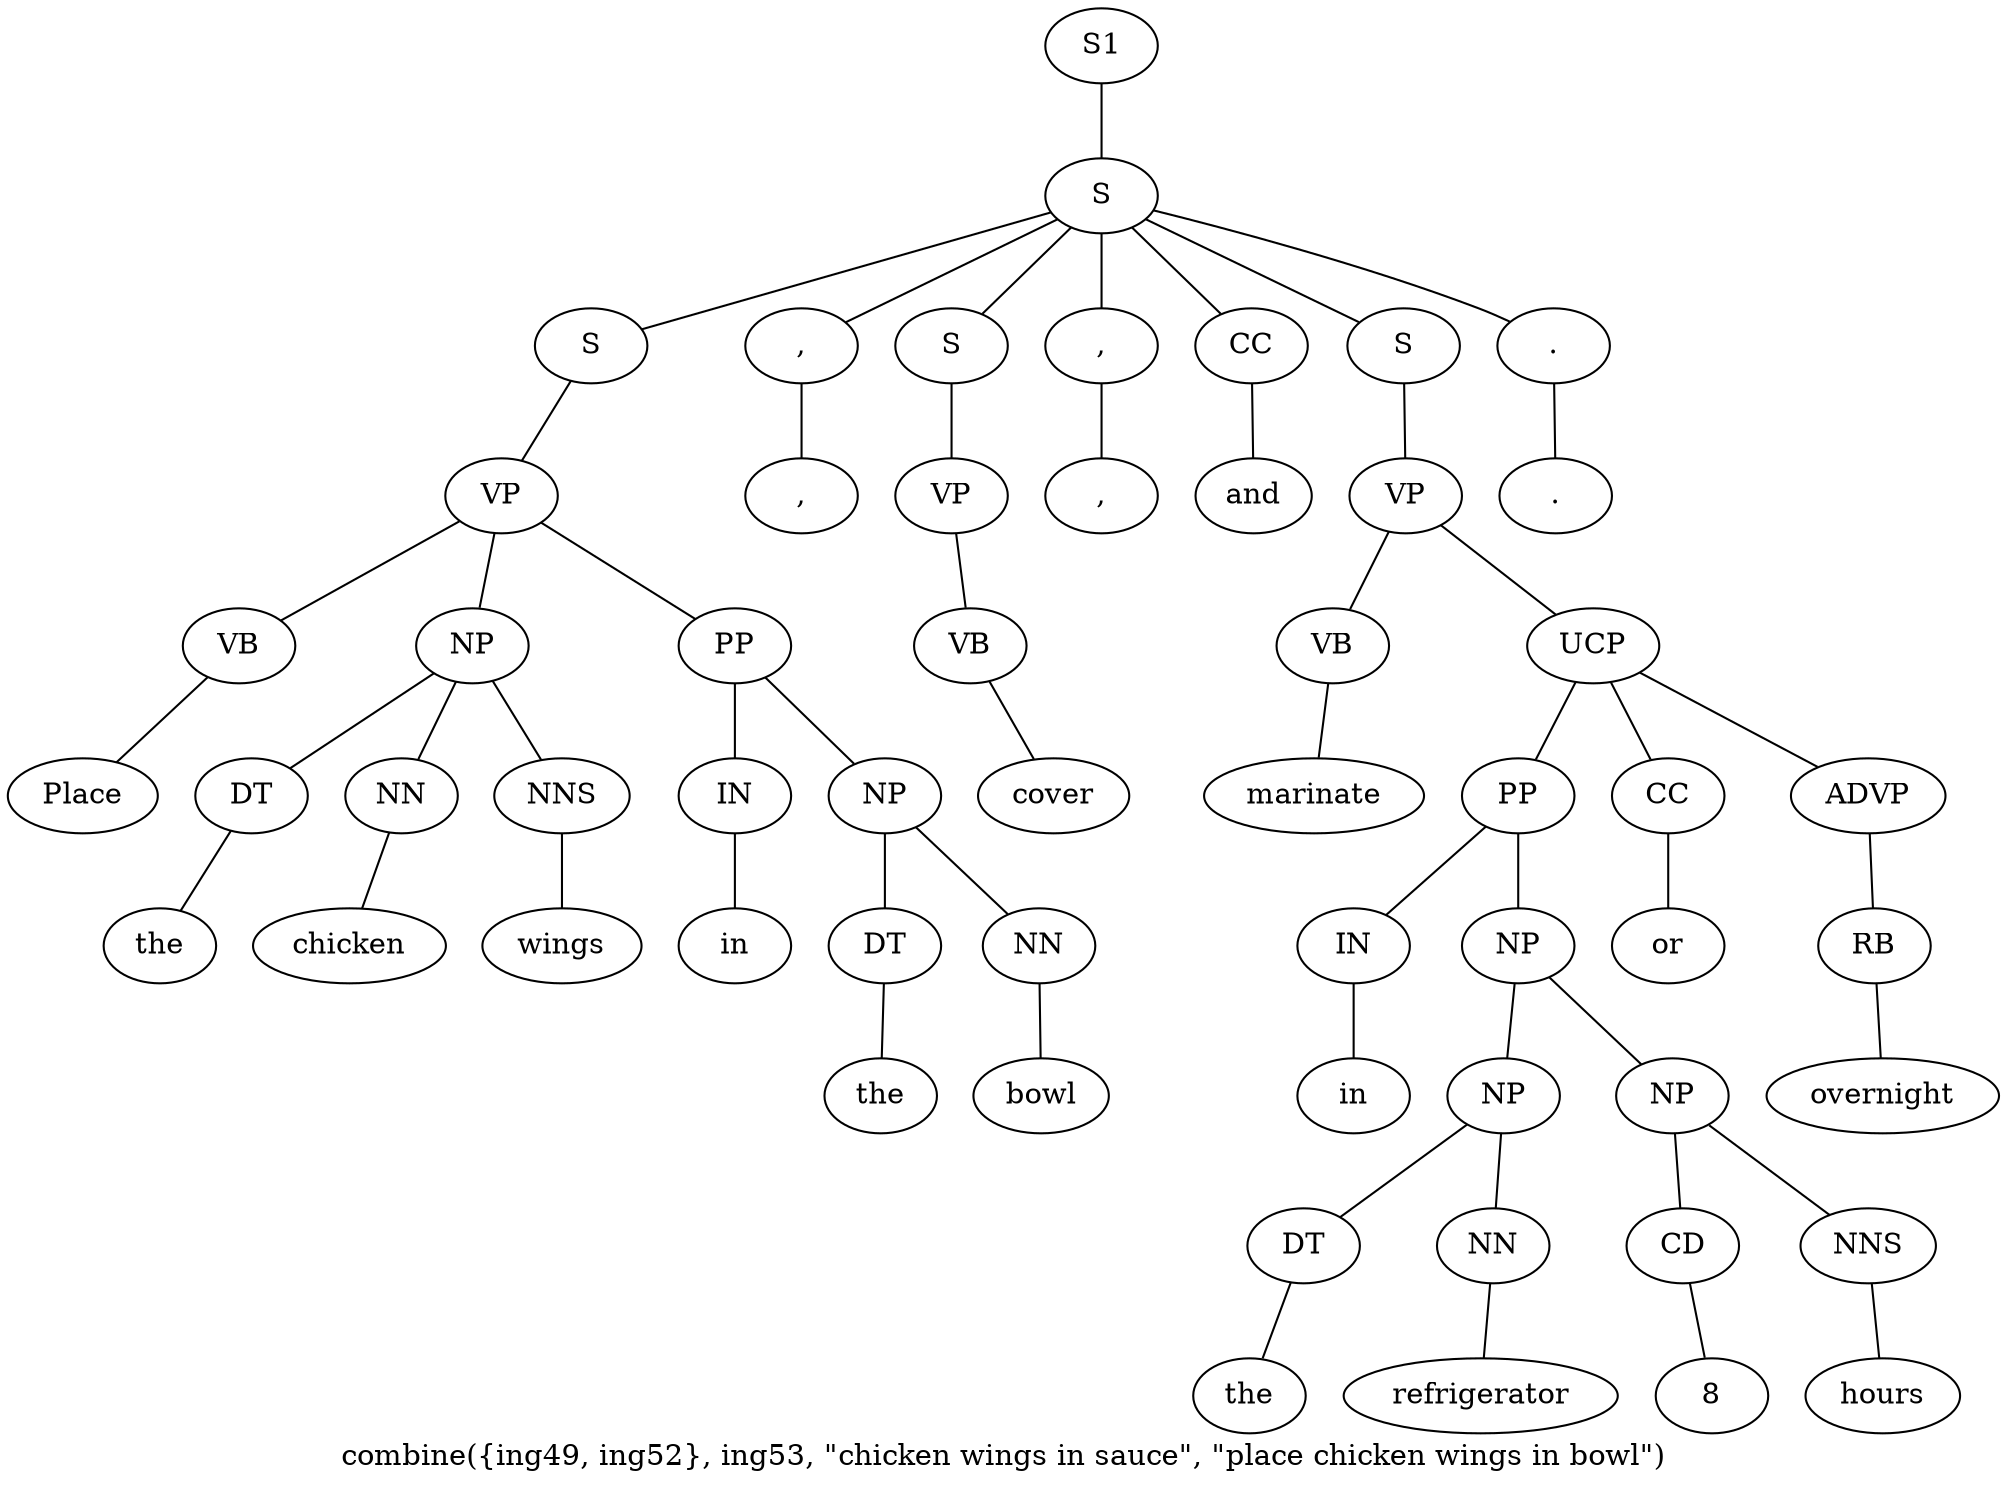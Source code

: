 graph SyntaxGraph {
	label = "combine({ing49, ing52}, ing53, \"chicken wings in sauce\", \"place chicken wings in bowl\")";
	Node0 [label="S1"];
	Node1 [label="S"];
	Node2 [label="S"];
	Node3 [label="VP"];
	Node4 [label="VB"];
	Node5 [label="Place"];
	Node6 [label="NP"];
	Node7 [label="DT"];
	Node8 [label="the"];
	Node9 [label="NN"];
	Node10 [label="chicken"];
	Node11 [label="NNS"];
	Node12 [label="wings"];
	Node13 [label="PP"];
	Node14 [label="IN"];
	Node15 [label="in"];
	Node16 [label="NP"];
	Node17 [label="DT"];
	Node18 [label="the"];
	Node19 [label="NN"];
	Node20 [label="bowl"];
	Node21 [label=","];
	Node22 [label=","];
	Node23 [label="S"];
	Node24 [label="VP"];
	Node25 [label="VB"];
	Node26 [label="cover"];
	Node27 [label=","];
	Node28 [label=","];
	Node29 [label="CC"];
	Node30 [label="and"];
	Node31 [label="S"];
	Node32 [label="VP"];
	Node33 [label="VB"];
	Node34 [label="marinate"];
	Node35 [label="UCP"];
	Node36 [label="PP"];
	Node37 [label="IN"];
	Node38 [label="in"];
	Node39 [label="NP"];
	Node40 [label="NP"];
	Node41 [label="DT"];
	Node42 [label="the"];
	Node43 [label="NN"];
	Node44 [label="refrigerator"];
	Node45 [label="NP"];
	Node46 [label="CD"];
	Node47 [label="8"];
	Node48 [label="NNS"];
	Node49 [label="hours"];
	Node50 [label="CC"];
	Node51 [label="or"];
	Node52 [label="ADVP"];
	Node53 [label="RB"];
	Node54 [label="overnight"];
	Node55 [label="."];
	Node56 [label="."];

	Node0 -- Node1;
	Node1 -- Node2;
	Node1 -- Node21;
	Node1 -- Node23;
	Node1 -- Node27;
	Node1 -- Node29;
	Node1 -- Node31;
	Node1 -- Node55;
	Node2 -- Node3;
	Node3 -- Node4;
	Node3 -- Node6;
	Node3 -- Node13;
	Node4 -- Node5;
	Node6 -- Node7;
	Node6 -- Node9;
	Node6 -- Node11;
	Node7 -- Node8;
	Node9 -- Node10;
	Node11 -- Node12;
	Node13 -- Node14;
	Node13 -- Node16;
	Node14 -- Node15;
	Node16 -- Node17;
	Node16 -- Node19;
	Node17 -- Node18;
	Node19 -- Node20;
	Node21 -- Node22;
	Node23 -- Node24;
	Node24 -- Node25;
	Node25 -- Node26;
	Node27 -- Node28;
	Node29 -- Node30;
	Node31 -- Node32;
	Node32 -- Node33;
	Node32 -- Node35;
	Node33 -- Node34;
	Node35 -- Node36;
	Node35 -- Node50;
	Node35 -- Node52;
	Node36 -- Node37;
	Node36 -- Node39;
	Node37 -- Node38;
	Node39 -- Node40;
	Node39 -- Node45;
	Node40 -- Node41;
	Node40 -- Node43;
	Node41 -- Node42;
	Node43 -- Node44;
	Node45 -- Node46;
	Node45 -- Node48;
	Node46 -- Node47;
	Node48 -- Node49;
	Node50 -- Node51;
	Node52 -- Node53;
	Node53 -- Node54;
	Node55 -- Node56;
}